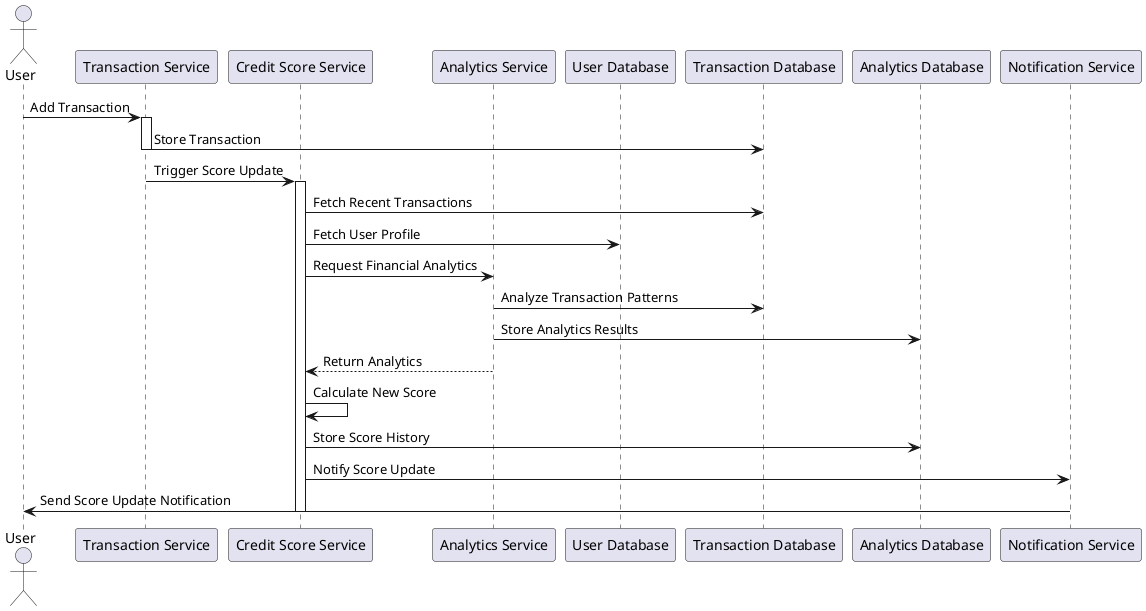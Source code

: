 @startuml Credit Score Calculation Process

actor User
participant "Transaction Service" as TS
participant "Credit Score Service" as CS
participant "Analytics Service" as AS
participant "User Database" as UDB
participant "Transaction Database" as TDB
participant "Analytics Database" as ADB
participant "Notification Service" as NS

User -> TS: Add Transaction
activate TS
TS -> TDB: Store Transaction
deactivate TS

TS -> CS: Trigger Score Update
activate CS

CS -> TDB: Fetch Recent Transactions
CS -> UDB: Fetch User Profile
CS -> AS: Request Financial Analytics

AS -> TDB: Analyze Transaction Patterns
AS -> ADB: Store Analytics Results
AS --> CS: Return Analytics

CS -> CS: Calculate New Score
CS -> ADB: Store Score History
CS -> NS: Notify Score Update

NS -> User: Send Score Update Notification
deactivate CS

@enduml 